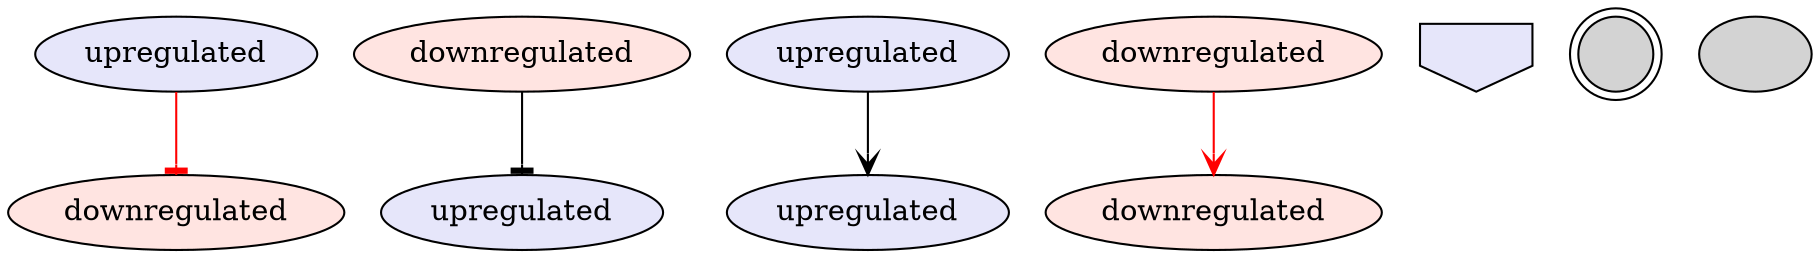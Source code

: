digraph {
up1->down1 [penwidth=1, color=red, arrowhead="tee"];
down4->up2 [penwidth=1, color=black, arrowhead="tee"];
up3 -> up4 [penwidth=1, color=black, arrowhead="vee"];
down2->down3[penwidth=1, color=red, arrowhead="vee"];
Viral_protein [label="", style=filled, color=black, fillcolor=lavender, shape=invhouse];
Observed_TF [label="", style=filled,  shape=doublecircle];
Inferred_TF [label="", style=filled];
up1 [label="upregulated", style=filled, fillcolor=lavender];
up2 [label="upregulated", style=filled, fillcolor=lavender];
up3 [label="upregulated", style=filled, fillcolor=lavender];
up4 [label="upregulated", style=filled, fillcolor=lavender];
down1 [label="downregulated", style=filled, fillcolor=mistyrose];
down2 [label="downregulated", style=filled, fillcolor=mistyrose];
down3 [label="downregulated", style=filled, fillcolor=mistyrose];
down4 [label="downregulated", style=filled, fillcolor=mistyrose];

}
